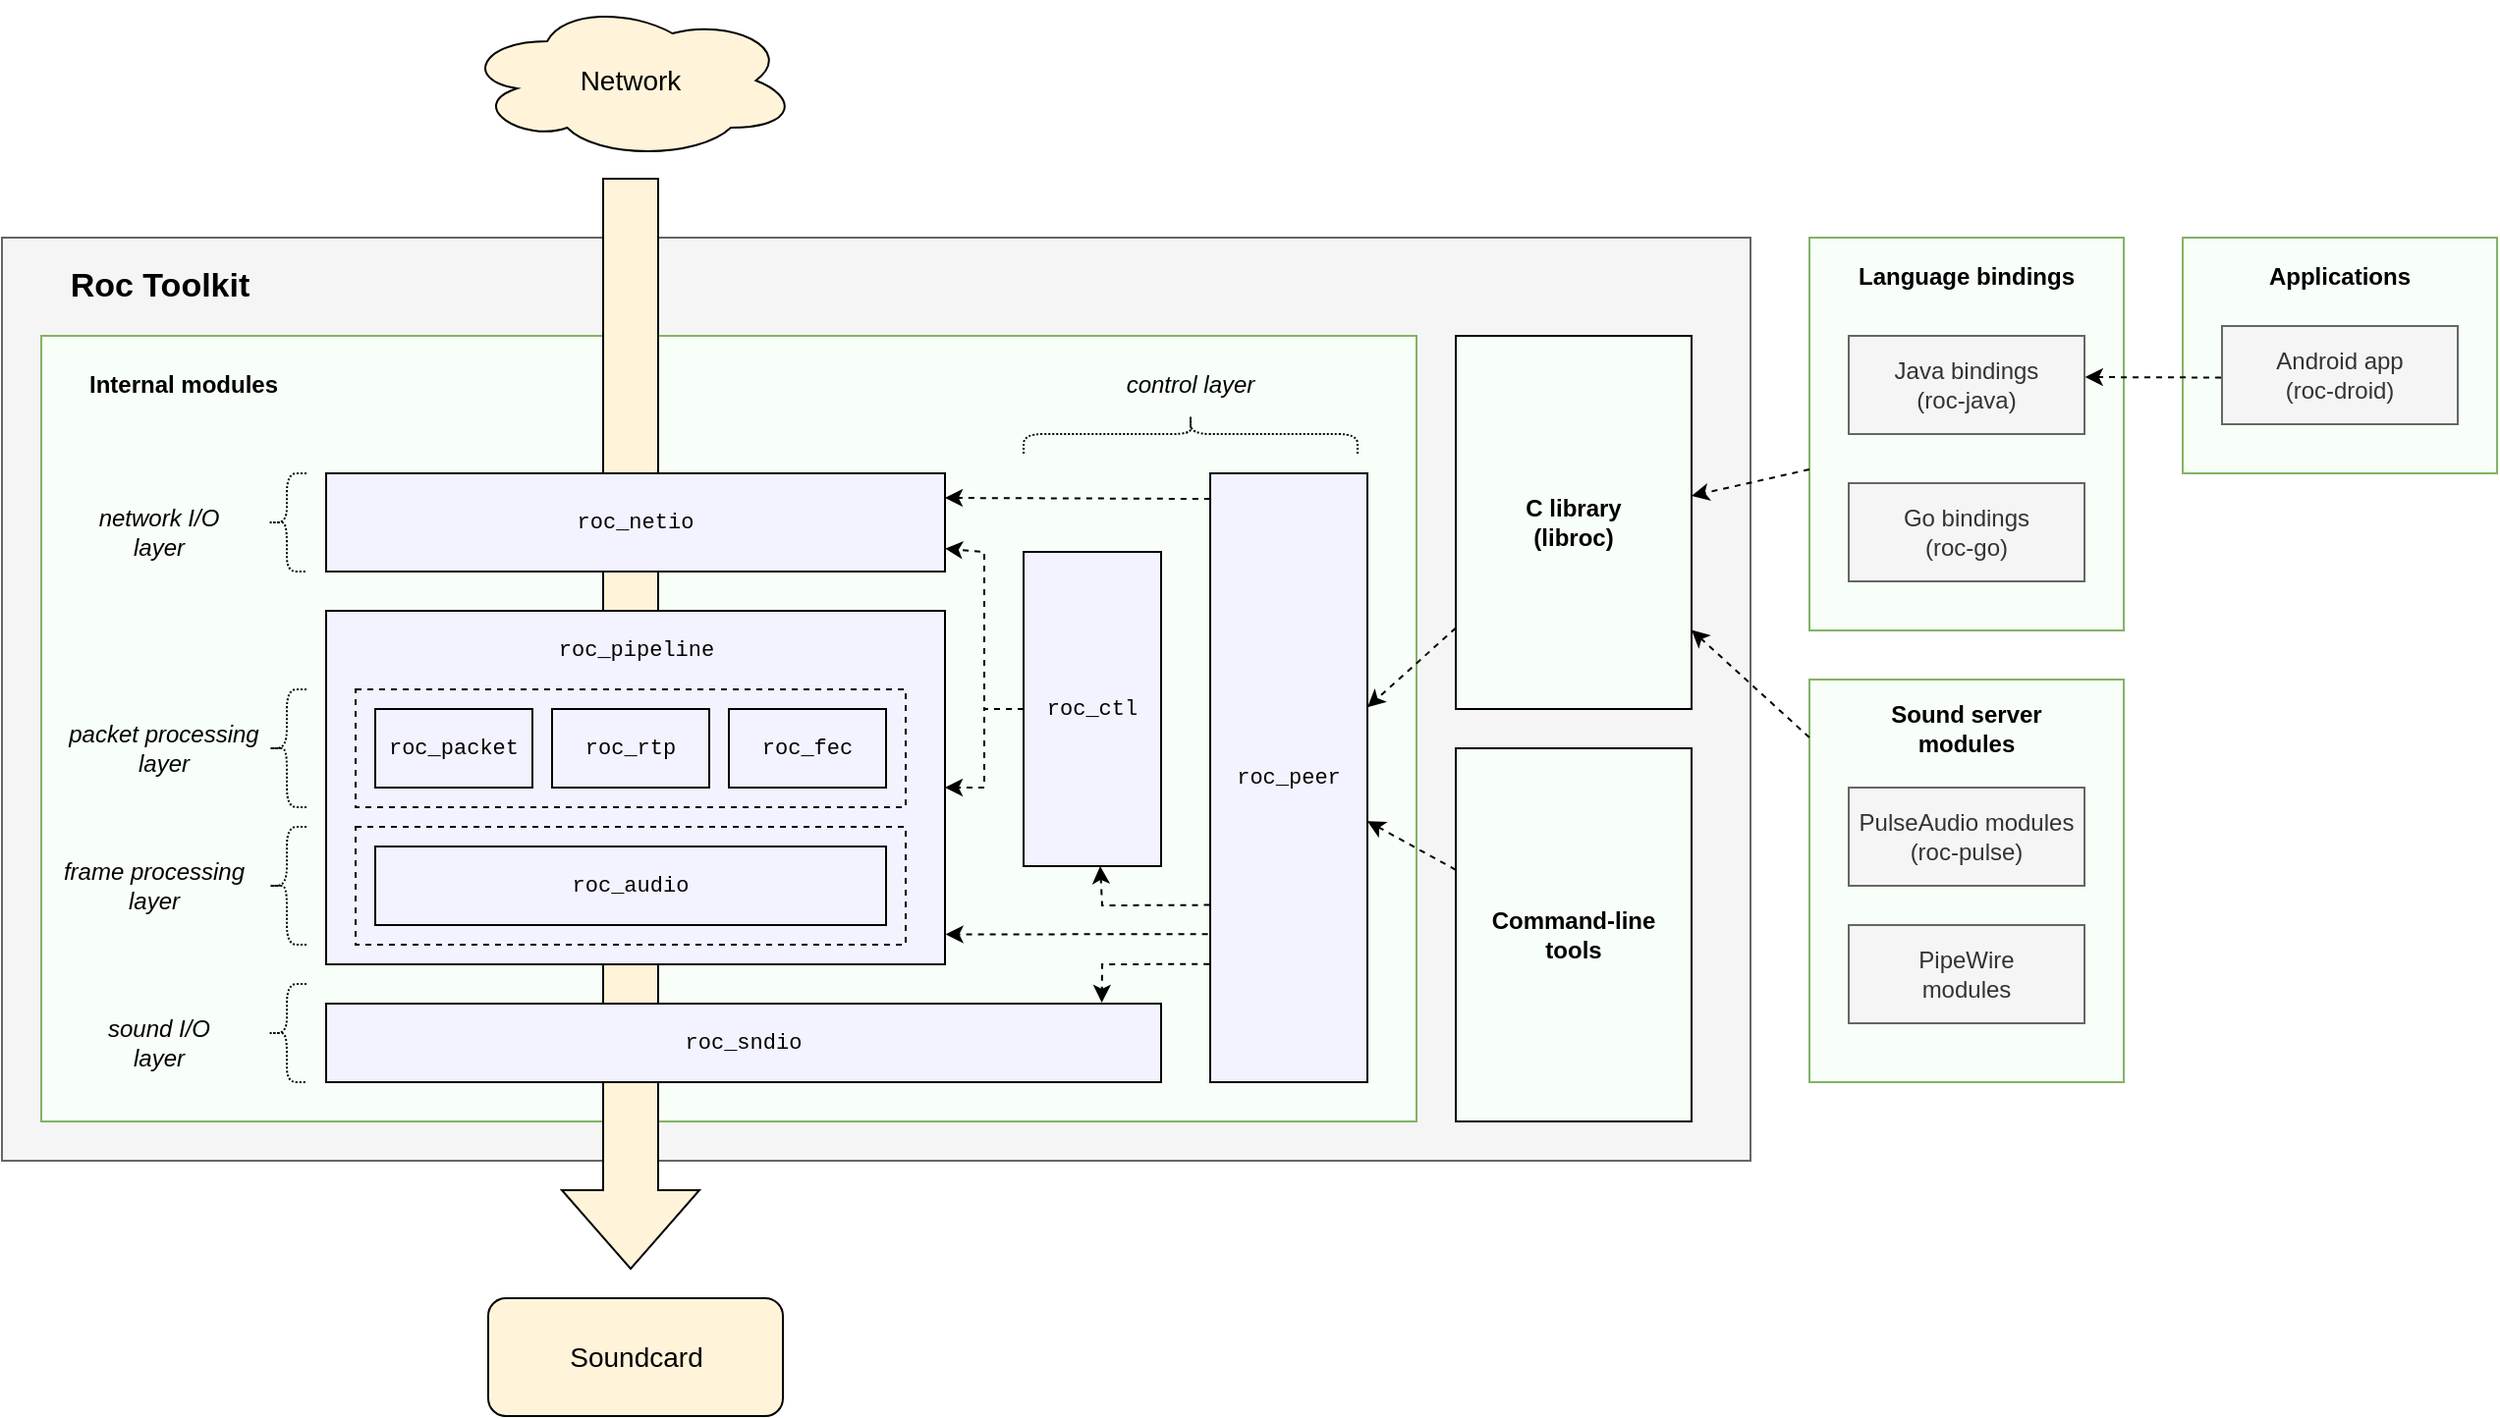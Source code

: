 <mxfile version="20.3.0" type="device"><diagram id="nl8KEsL0od-iOtHH6SVz" name="Page-1"><mxGraphModel dx="2108" dy="1872" grid="1" gridSize="10" guides="1" tooltips="1" connect="1" arrows="1" fold="1" page="1" pageScale="1" pageWidth="850" pageHeight="1100" math="0" shadow="0"><root><mxCell id="0"/><mxCell id="1" parent="0"/><mxCell id="zy9qKHq0GCDk1OGlUybB-69" value="" style="rounded=0;whiteSpace=wrap;html=1;fillColor=#f8fff9;strokeColor=#82b366;" parent="1" vertex="1"><mxGeometry x="820" y="265" width="160" height="205" as="geometry"/></mxCell><mxCell id="zy9qKHq0GCDk1OGlUybB-66" value="" style="rounded=0;whiteSpace=wrap;html=1;fillColor=#f8fff9;strokeColor=#82b366;" parent="1" vertex="1"><mxGeometry x="820" y="40" width="160" height="200" as="geometry"/></mxCell><mxCell id="zy9qKHq0GCDk1OGlUybB-21" value="" style="rounded=0;whiteSpace=wrap;html=1;fillColor=#f5f5f5;strokeColor=#666666;fontColor=#333333;" parent="1" vertex="1"><mxGeometry x="-100" y="40" width="890" height="470" as="geometry"/></mxCell><mxCell id="zy9qKHq0GCDk1OGlUybB-1" value="" style="rounded=0;whiteSpace=wrap;html=1;fillColor=#f8fff9;strokeColor=#82b366;" parent="1" vertex="1"><mxGeometry x="-80" y="90" width="700" height="400" as="geometry"/></mxCell><mxCell id="zy9qKHq0GCDk1OGlUybB-57" value="" style="html=1;shadow=0;dashed=0;align=center;verticalAlign=middle;shape=mxgraph.arrows2.arrow;dy=0.6;dx=40;direction=south;notch=0;fontFamily=Helvetica;fontSize=14;fillColor=#fff4d9;" parent="1" vertex="1"><mxGeometry x="185" y="10" width="70" height="555" as="geometry"/></mxCell><mxCell id="zy9qKHq0GCDk1OGlUybB-2" value="roc_netio" style="rounded=0;whiteSpace=wrap;html=1;fontFamily=Courier New;fontSize=11;fillColor=#f3f3ff;" parent="1" vertex="1"><mxGeometry x="65" y="160" width="315" height="50" as="geometry"/></mxCell><mxCell id="zy9qKHq0GCDk1OGlUybB-3" value="" style="rounded=0;whiteSpace=wrap;html=1;fillColor=#f3f3ff;fontSize=11;" parent="1" vertex="1"><mxGeometry x="65" y="230" width="315" height="180" as="geometry"/></mxCell><mxCell id="zy9qKHq0GCDk1OGlUybB-9" value="roc_sndio" style="rounded=0;whiteSpace=wrap;html=1;fontFamily=Courier New;fontSize=11;fillColor=#f3f3ff;" parent="1" vertex="1"><mxGeometry x="65" y="430" width="425" height="40" as="geometry"/></mxCell><mxCell id="zy9qKHq0GCDk1OGlUybB-10" value="" style="rounded=0;whiteSpace=wrap;html=1;dashed=1;fillColor=#f3f3ff;" parent="1" vertex="1"><mxGeometry x="80" y="270" width="280" height="60" as="geometry"/></mxCell><mxCell id="zy9qKHq0GCDk1OGlUybB-4" value="roc_packet" style="rounded=0;whiteSpace=wrap;html=1;fontFamily=Courier New;fontSize=11;fillColor=#f3f3ff;" parent="1" vertex="1"><mxGeometry x="90" y="280" width="80" height="40" as="geometry"/></mxCell><mxCell id="zy9qKHq0GCDk1OGlUybB-6" value="roc_rtp" style="rounded=0;whiteSpace=wrap;html=1;fontFamily=Courier New;fontSize=11;fillColor=#f3f3ff;" parent="1" vertex="1"><mxGeometry x="180" y="280" width="80" height="40" as="geometry"/></mxCell><mxCell id="zy9qKHq0GCDk1OGlUybB-7" value="roc_fec" style="rounded=0;whiteSpace=wrap;html=1;fontFamily=Courier New;fontSize=11;fillColor=#f3f3ff;" parent="1" vertex="1"><mxGeometry x="270" y="280" width="80" height="40" as="geometry"/></mxCell><mxCell id="zy9qKHq0GCDk1OGlUybB-12" value="Internal modules" style="text;html=1;strokeColor=none;fillColor=none;align=center;verticalAlign=middle;whiteSpace=wrap;rounded=0;dashed=1;fontSize=12;fontStyle=1" parent="1" vertex="1"><mxGeometry x="-70" y="95" width="125" height="40" as="geometry"/></mxCell><mxCell id="zy9qKHq0GCDk1OGlUybB-13" value="roc_pipeline" style="text;html=1;strokeColor=none;fillColor=none;align=center;verticalAlign=middle;whiteSpace=wrap;rounded=0;dashed=1;fontFamily=Courier New;fontSize=11;" parent="1" vertex="1"><mxGeometry x="192.5" y="230" width="60" height="40" as="geometry"/></mxCell><mxCell id="zy9qKHq0GCDk1OGlUybB-14" value="C library&lt;br&gt;(libroc)" style="rounded=0;whiteSpace=wrap;html=1;fontStyle=1;fillColor=#f8fff9;" parent="1" vertex="1"><mxGeometry x="640" y="90" width="120" height="190" as="geometry"/></mxCell><mxCell id="zy9qKHq0GCDk1OGlUybB-15" value="Command-line&lt;br&gt;tools" style="rounded=0;whiteSpace=wrap;html=1;fontStyle=1;fillColor=#f8fff9;" parent="1" vertex="1"><mxGeometry x="640" y="300" width="120" height="190" as="geometry"/></mxCell><mxCell id="zy9qKHq0GCDk1OGlUybB-16" value="Go bindings&lt;br&gt;(roc-go)" style="rounded=0;whiteSpace=wrap;html=1;fillColor=#f5f5f5;fontColor=#333333;strokeColor=#666666;" parent="1" vertex="1"><mxGeometry x="840" y="165" width="120" height="50" as="geometry"/></mxCell><mxCell id="zy9qKHq0GCDk1OGlUybB-17" value="PulseAudio modules&lt;br&gt;(roc-pulse)" style="rounded=0;whiteSpace=wrap;html=1;fillColor=#f5f5f5;fontColor=#333333;strokeColor=#666666;" parent="1" vertex="1"><mxGeometry x="840" y="320" width="120" height="50" as="geometry"/></mxCell><mxCell id="zy9qKHq0GCDk1OGlUybB-18" value="PipeWire&lt;br&gt;modules" style="rounded=0;whiteSpace=wrap;html=1;fillColor=#f5f5f5;fontColor=#333333;strokeColor=#666666;" parent="1" vertex="1"><mxGeometry x="840" y="390" width="120" height="50" as="geometry"/></mxCell><mxCell id="zy9qKHq0GCDk1OGlUybB-20" value="Java bindings&lt;br&gt;(roc-java)" style="rounded=0;whiteSpace=wrap;html=1;fillColor=#f5f5f5;fontColor=#333333;strokeColor=#666666;" parent="1" vertex="1"><mxGeometry x="840" y="90" width="120" height="50" as="geometry"/></mxCell><mxCell id="zy9qKHq0GCDk1OGlUybB-22" value="Roc Toolkit" style="text;html=1;strokeColor=none;fillColor=none;align=center;verticalAlign=middle;whiteSpace=wrap;rounded=0;fontSize=17;fontStyle=1" parent="1" vertex="1"><mxGeometry x="-77.5" y="50" width="115" height="30" as="geometry"/></mxCell><mxCell id="zy9qKHq0GCDk1OGlUybB-28" value="network I/O&lt;br style=&quot;font-size: 12px;&quot;&gt;layer" style="text;html=1;align=center;verticalAlign=middle;whiteSpace=wrap;rounded=0;fontFamily=Helvetica;fontSize=12;fontStyle=2" parent="1" vertex="1"><mxGeometry x="-80" y="175" width="120" height="30" as="geometry"/></mxCell><mxCell id="zy9qKHq0GCDk1OGlUybB-29" value="packet processing&lt;br style=&quot;font-size: 12px;&quot;&gt;layer" style="text;html=1;align=center;verticalAlign=middle;whiteSpace=wrap;rounded=0;fontFamily=Helvetica;fontSize=12;fontStyle=2" parent="1" vertex="1"><mxGeometry x="-75" y="285" width="115" height="30" as="geometry"/></mxCell><mxCell id="zy9qKHq0GCDk1OGlUybB-30" value="frame processing&lt;br style=&quot;font-size: 12px;&quot;&gt;layer" style="text;html=1;align=center;verticalAlign=middle;whiteSpace=wrap;rounded=0;fontFamily=Helvetica;fontSize=12;fontStyle=2" parent="1" vertex="1"><mxGeometry x="-75" y="355" width="105" height="30" as="geometry"/></mxCell><mxCell id="zy9qKHq0GCDk1OGlUybB-31" value="sound I/O&lt;br style=&quot;font-size: 12px;&quot;&gt;layer" style="text;html=1;align=center;verticalAlign=middle;whiteSpace=wrap;rounded=0;fontFamily=Helvetica;fontSize=12;fontStyle=2" parent="1" vertex="1"><mxGeometry x="-70" y="435" width="100" height="30" as="geometry"/></mxCell><mxCell id="zy9qKHq0GCDk1OGlUybB-36" value="" style="endArrow=classic;html=1;rounded=0;fontFamily=Helvetica;fontSize=12;dashed=1;" parent="1" source="zy9qKHq0GCDk1OGlUybB-15" target="zy9qKHq0GCDk1OGlUybB-55" edge="1"><mxGeometry width="50" height="50" relative="1" as="geometry"><mxPoint x="430" y="320" as="sourcePoint"/><mxPoint x="480" y="270" as="targetPoint"/></mxGeometry></mxCell><mxCell id="zy9qKHq0GCDk1OGlUybB-38" value="Network" style="ellipse;shape=cloud;whiteSpace=wrap;html=1;align=center;fontFamily=Helvetica;fontSize=14;fillColor=#fff4d9;" parent="1" vertex="1"><mxGeometry x="135" y="-80" width="170" height="80" as="geometry"/></mxCell><mxCell id="zy9qKHq0GCDk1OGlUybB-42" value="Soundcard" style="rounded=1;whiteSpace=wrap;html=1;fontFamily=Helvetica;fontSize=14;fillColor=#fff4d9;" parent="1" vertex="1"><mxGeometry x="147.5" y="580" width="150" height="60" as="geometry"/></mxCell><mxCell id="zy9qKHq0GCDk1OGlUybB-51" value="" style="rounded=0;whiteSpace=wrap;html=1;dashed=1;fillColor=#f3f3ff;" parent="1" vertex="1"><mxGeometry x="80" y="340" width="280" height="60" as="geometry"/></mxCell><mxCell id="zy9qKHq0GCDk1OGlUybB-8" value="roc_audio" style="rounded=0;whiteSpace=wrap;html=1;fontFamily=Courier New;fontSize=11;fillColor=#f3f3ff;" parent="1" vertex="1"><mxGeometry x="90" y="350" width="260" height="40" as="geometry"/></mxCell><mxCell id="zy9qKHq0GCDk1OGlUybB-52" value="roc_ctl" style="rounded=0;whiteSpace=wrap;html=1;fontFamily=Courier New;fontSize=11;fillColor=#f3f3ff;" parent="1" vertex="1"><mxGeometry x="420" y="200" width="70" height="160" as="geometry"/></mxCell><mxCell id="zy9qKHq0GCDk1OGlUybB-55" value="roc_peer" style="rounded=0;whiteSpace=wrap;html=1;fontFamily=Courier New;fontSize=11;fillColor=#f3f3ff;" parent="1" vertex="1"><mxGeometry x="515" y="160" width="80" height="310" as="geometry"/></mxCell><mxCell id="zy9qKHq0GCDk1OGlUybB-64" value="" style="endArrow=classic;html=1;rounded=0;fontFamily=Helvetica;fontSize=12;dashed=1;entryX=1.001;entryY=0.915;entryDx=0;entryDy=0;entryPerimeter=0;exitX=-0.015;exitY=0.757;exitDx=0;exitDy=0;exitPerimeter=0;" parent="1" source="zy9qKHq0GCDk1OGlUybB-55" target="zy9qKHq0GCDk1OGlUybB-3" edge="1"><mxGeometry width="50" height="50" relative="1" as="geometry"><mxPoint x="510" y="380" as="sourcePoint"/><mxPoint x="323.654" y="440.0" as="targetPoint"/></mxGeometry></mxCell><mxCell id="zy9qKHq0GCDk1OGlUybB-65" value="" style="endArrow=classic;html=1;rounded=0;fontFamily=Helvetica;fontSize=12;dashed=1;" parent="1" source="zy9qKHq0GCDk1OGlUybB-14" target="zy9qKHq0GCDk1OGlUybB-55" edge="1"><mxGeometry width="50" height="50" relative="1" as="geometry"><mxPoint x="650" y="380" as="sourcePoint"/><mxPoint x="590" y="350" as="targetPoint"/></mxGeometry></mxCell><mxCell id="zy9qKHq0GCDk1OGlUybB-68" value="Language bindings" style="text;html=1;strokeColor=none;fillColor=none;align=center;verticalAlign=middle;whiteSpace=wrap;rounded=0;dashed=1;fontSize=12;fontStyle=1" parent="1" vertex="1"><mxGeometry x="830" y="40" width="140" height="40" as="geometry"/></mxCell><mxCell id="zy9qKHq0GCDk1OGlUybB-70" value="Sound server&lt;br&gt;modules" style="text;html=1;strokeColor=none;fillColor=none;align=center;verticalAlign=middle;whiteSpace=wrap;rounded=0;dashed=1;fontSize=12;fontStyle=1" parent="1" vertex="1"><mxGeometry x="830" y="270" width="140" height="40" as="geometry"/></mxCell><mxCell id="zy9qKHq0GCDk1OGlUybB-71" value="" style="endArrow=classic;html=1;rounded=0;fontFamily=Helvetica;fontSize=12;dashed=1;" parent="1" source="zy9qKHq0GCDk1OGlUybB-66" target="zy9qKHq0GCDk1OGlUybB-14" edge="1"><mxGeometry width="50" height="50" relative="1" as="geometry"><mxPoint x="650" y="267" as="sourcePoint"/><mxPoint x="600" y="302" as="targetPoint"/></mxGeometry></mxCell><mxCell id="zy9qKHq0GCDk1OGlUybB-72" value="" style="endArrow=classic;html=1;rounded=0;fontFamily=Helvetica;fontSize=12;dashed=1;" parent="1" source="zy9qKHq0GCDk1OGlUybB-69" target="zy9qKHq0GCDk1OGlUybB-14" edge="1"><mxGeometry width="50" height="50" relative="1" as="geometry"><mxPoint x="850" y="196.364" as="sourcePoint"/><mxPoint x="770" y="212.727" as="targetPoint"/></mxGeometry></mxCell><mxCell id="zy9qKHq0GCDk1OGlUybB-73" value="" style="rounded=0;whiteSpace=wrap;html=1;fillColor=#f8fff9;strokeColor=#82b366;" parent="1" vertex="1"><mxGeometry x="1010" y="40" width="160" height="120" as="geometry"/></mxCell><mxCell id="zy9qKHq0GCDk1OGlUybB-74" value="Applications" style="text;html=1;strokeColor=none;fillColor=none;align=center;verticalAlign=middle;whiteSpace=wrap;rounded=0;dashed=1;fontSize=12;fontStyle=1" parent="1" vertex="1"><mxGeometry x="1020" y="40" width="140" height="40" as="geometry"/></mxCell><mxCell id="zy9qKHq0GCDk1OGlUybB-19" value="Android app&lt;br&gt;(roc-droid)" style="rounded=0;whiteSpace=wrap;html=1;fillColor=#f5f5f5;fontColor=#333333;strokeColor=#666666;" parent="1" vertex="1"><mxGeometry x="1030" y="85" width="120" height="50" as="geometry"/></mxCell><mxCell id="zy9qKHq0GCDk1OGlUybB-75" value="" style="endArrow=classic;html=1;rounded=0;fontFamily=Helvetica;fontSize=12;dashed=1;entryX=1.003;entryY=0.42;entryDx=0;entryDy=0;entryPerimeter=0;exitX=-0.004;exitY=0.525;exitDx=0;exitDy=0;exitPerimeter=0;" parent="1" source="zy9qKHq0GCDk1OGlUybB-19" target="zy9qKHq0GCDk1OGlUybB-20" edge="1"><mxGeometry width="50" height="50" relative="1" as="geometry"><mxPoint x="830" y="166.364" as="sourcePoint"/><mxPoint x="960" y="110" as="targetPoint"/></mxGeometry></mxCell><mxCell id="zy9qKHq0GCDk1OGlUybB-76" value="" style="endArrow=classic;html=1;rounded=0;fontFamily=Helvetica;fontSize=12;dashed=1;entryX=1;entryY=0.25;entryDx=0;entryDy=0;exitX=-0.001;exitY=0.042;exitDx=0;exitDy=0;exitPerimeter=0;" parent="1" source="zy9qKHq0GCDk1OGlUybB-55" target="zy9qKHq0GCDk1OGlUybB-2" edge="1"><mxGeometry width="50" height="50" relative="1" as="geometry"><mxPoint x="510" y="172" as="sourcePoint"/><mxPoint x="390.945" y="392.28" as="targetPoint"/></mxGeometry></mxCell><mxCell id="zy9qKHq0GCDk1OGlUybB-78" value="" style="endArrow=classic;html=1;rounded=0;fontFamily=Helvetica;fontSize=12;dashed=1;entryX=0.929;entryY=-0.013;entryDx=0;entryDy=0;entryPerimeter=0;exitX=-0.005;exitY=0.806;exitDx=0;exitDy=0;exitPerimeter=0;" parent="1" source="zy9qKHq0GCDk1OGlUybB-55" target="zy9qKHq0GCDk1OGlUybB-9" edge="1"><mxGeometry width="50" height="50" relative="1" as="geometry"><mxPoint x="510" y="410" as="sourcePoint"/><mxPoint x="390.945" y="392.28" as="targetPoint"/><Array as="points"><mxPoint x="460" y="410"/></Array></mxGeometry></mxCell><mxCell id="zy9qKHq0GCDk1OGlUybB-80" value="" style="endArrow=classic;html=1;rounded=0;fontFamily=Helvetica;fontSize=12;dashed=1;" parent="1" source="zy9qKHq0GCDk1OGlUybB-52" target="zy9qKHq0GCDk1OGlUybB-2" edge="1"><mxGeometry width="50" height="50" relative="1" as="geometry"><mxPoint x="526.84" y="200.7" as="sourcePoint"/><mxPoint x="390" y="200.375" as="targetPoint"/><Array as="points"><mxPoint x="400" y="280"/><mxPoint x="400" y="200"/></Array></mxGeometry></mxCell><mxCell id="zy9qKHq0GCDk1OGlUybB-81" value="" style="endArrow=classic;html=1;rounded=0;fontFamily=Helvetica;fontSize=12;dashed=1;" parent="1" source="zy9qKHq0GCDk1OGlUybB-52" target="zy9qKHq0GCDk1OGlUybB-3" edge="1"><mxGeometry width="50" height="50" relative="1" as="geometry"><mxPoint x="524.92" y="389.48" as="sourcePoint"/><mxPoint x="390.945" y="392.28" as="targetPoint"/><Array as="points"><mxPoint x="400" y="280"/><mxPoint x="400" y="320"/></Array></mxGeometry></mxCell><mxCell id="zy9qKHq0GCDk1OGlUybB-82" value="" style="endArrow=classic;html=1;rounded=0;fontFamily=Helvetica;fontSize=12;dashed=1;exitX=-0.003;exitY=0.709;exitDx=0;exitDy=0;exitPerimeter=0;" parent="1" source="zy9qKHq0GCDk1OGlUybB-55" target="zy9qKHq0GCDk1OGlUybB-52" edge="1"><mxGeometry width="50" height="50" relative="1" as="geometry"><mxPoint x="515.63" y="385" as="sourcePoint"/><mxPoint x="380.0" y="383.78" as="targetPoint"/><Array as="points"><mxPoint x="460" y="380"/></Array></mxGeometry></mxCell><mxCell id="yU5shO2SzImbG_Spdwo_-1" value="control layer" style="text;html=1;align=center;verticalAlign=middle;whiteSpace=wrap;rounded=0;fontFamily=Helvetica;fontSize=12;fontStyle=2" vertex="1" parent="1"><mxGeometry x="435" y="100" width="140" height="30" as="geometry"/></mxCell><mxCell id="yU5shO2SzImbG_Spdwo_-2" value="" style="shape=curlyBracket;whiteSpace=wrap;html=1;rounded=1;fontColor=#000000;strokeWidth=1;dashed=1;dashPattern=1 1;" vertex="1" parent="1"><mxGeometry x="35" y="160" width="20" height="50" as="geometry"/></mxCell><mxCell id="yU5shO2SzImbG_Spdwo_-3" value="" style="shape=curlyBracket;whiteSpace=wrap;html=1;rounded=1;fontColor=#000000;strokeWidth=1;dashed=1;dashPattern=1 1;" vertex="1" parent="1"><mxGeometry x="35" y="270" width="20" height="60" as="geometry"/></mxCell><mxCell id="yU5shO2SzImbG_Spdwo_-4" value="" style="shape=curlyBracket;whiteSpace=wrap;html=1;rounded=1;fontColor=#000000;strokeWidth=1;dashed=1;dashPattern=1 1;" vertex="1" parent="1"><mxGeometry x="35" y="420" width="20" height="50" as="geometry"/></mxCell><mxCell id="yU5shO2SzImbG_Spdwo_-5" value="" style="shape=curlyBracket;whiteSpace=wrap;html=1;rounded=1;fontColor=#000000;strokeWidth=1;dashed=1;dashPattern=1 1;" vertex="1" parent="1"><mxGeometry x="35" y="340" width="20" height="60" as="geometry"/></mxCell><mxCell id="yU5shO2SzImbG_Spdwo_-9" value="" style="shape=curlyBracket;whiteSpace=wrap;html=1;rounded=1;fontColor=#000000;direction=south;strokeWidth=1;dashed=1;dashPattern=1 1;shadow=0;sketch=0;" vertex="1" parent="1"><mxGeometry x="420" y="130" width="170" height="20" as="geometry"/></mxCell></root></mxGraphModel></diagram></mxfile>